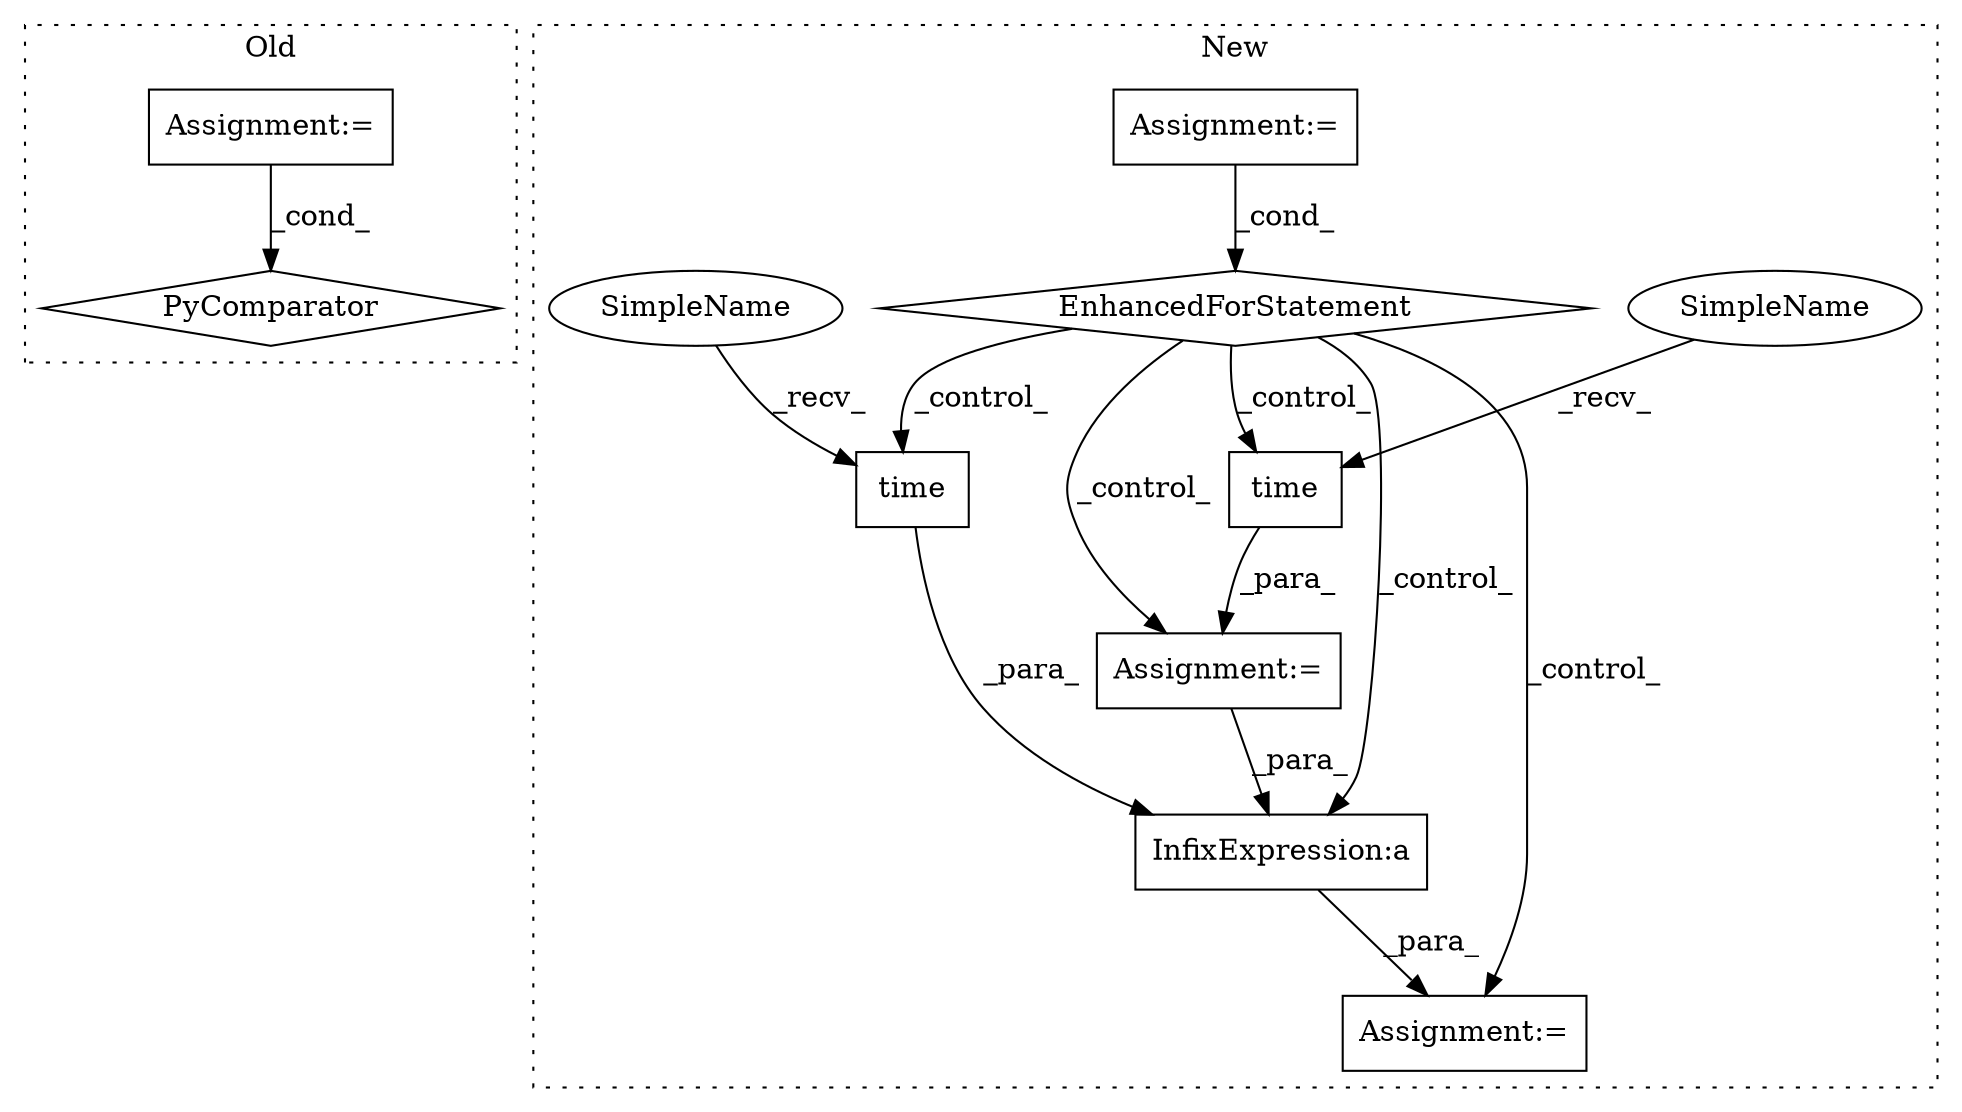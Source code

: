 digraph G {
subgraph cluster0 {
1 [label="PyComparator" a="113" s="6037" l="34" shape="diamond"];
4 [label="Assignment:=" a="7" s="6037" l="34" shape="box"];
label = "Old";
style="dotted";
}
subgraph cluster1 {
2 [label="time" a="32" s="6097" l="6" shape="box"];
3 [label="Assignment:=" a="7" s="6091" l="1" shape="box"];
5 [label="time" a="32" s="6180" l="6" shape="box"];
6 [label="InfixExpression:a" a="27" s="6186" l="3" shape="box"];
7 [label="EnhancedForStatement" a="70" s="5997,6076" l="53,2" shape="diamond"];
8 [label="Assignment:=" a="7" s="5997,6076" l="53,2" shape="box"];
9 [label="Assignment:=" a="7" s="6173" l="1" shape="box"];
10 [label="SimpleName" a="42" s="6175" l="4" shape="ellipse"];
11 [label="SimpleName" a="42" s="6092" l="4" shape="ellipse"];
label = "New";
style="dotted";
}
2 -> 3 [label="_para_"];
3 -> 6 [label="_para_"];
4 -> 1 [label="_cond_"];
5 -> 6 [label="_para_"];
6 -> 9 [label="_para_"];
7 -> 3 [label="_control_"];
7 -> 9 [label="_control_"];
7 -> 5 [label="_control_"];
7 -> 2 [label="_control_"];
7 -> 6 [label="_control_"];
8 -> 7 [label="_cond_"];
10 -> 5 [label="_recv_"];
11 -> 2 [label="_recv_"];
}